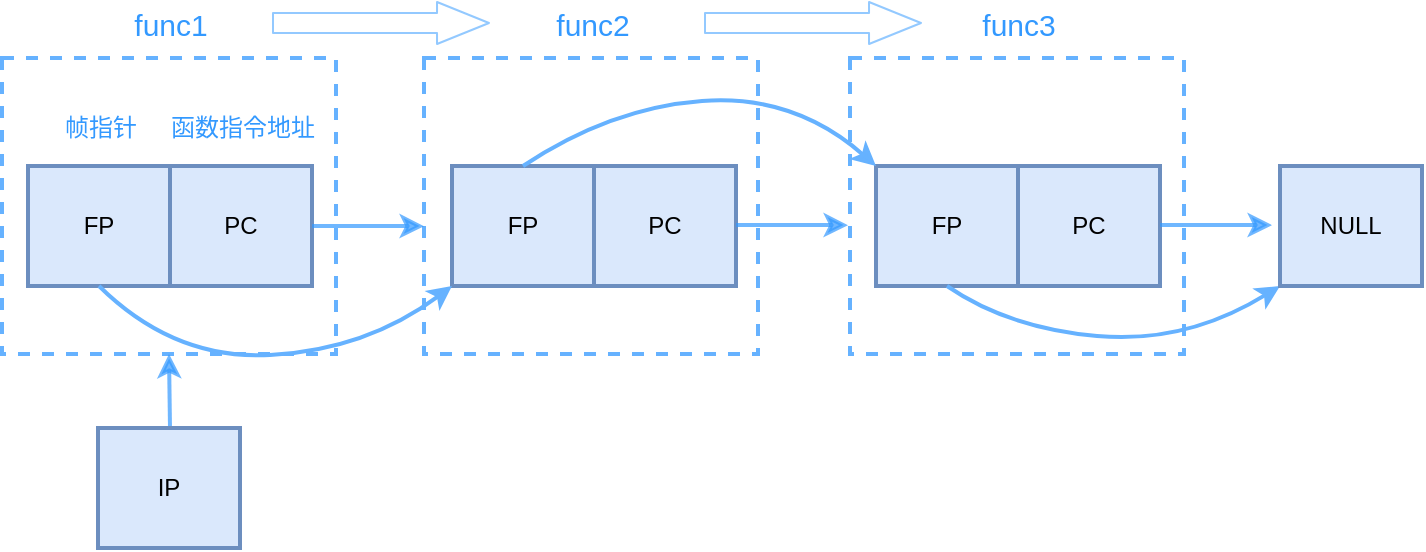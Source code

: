 <mxfile version="13.6.2" type="github">
  <diagram id="p9JAmEwspsk7bqvlZ2XF" name="Page-1">
    <mxGraphModel dx="786" dy="539" grid="0" gridSize="10" guides="1" tooltips="1" connect="1" arrows="1" fold="1" page="1" pageScale="1" pageWidth="827" pageHeight="1169" math="0" shadow="0">
      <root>
        <mxCell id="0" />
        <mxCell id="1" parent="0" />
        <mxCell id="4idgu7EIr6EQUySL27Tn-21" value="" style="rounded=0;whiteSpace=wrap;html=1;strokeWidth=2;fontColor=#3399FF;dashed=1;strokeColor=#66B2FF;" vertex="1" parent="1">
          <mxGeometry x="464" y="147" width="167" height="148" as="geometry" />
        </mxCell>
        <mxCell id="4idgu7EIr6EQUySL27Tn-22" value="func3" style="text;html=1;align=center;verticalAlign=middle;resizable=0;points=[];autosize=1;fontColor=#3399FF;fontSize=15;" vertex="1" parent="1">
          <mxGeometry x="524.5" y="119" width="47" height="22" as="geometry" />
        </mxCell>
        <mxCell id="4idgu7EIr6EQUySL27Tn-19" value="" style="rounded=0;whiteSpace=wrap;html=1;strokeWidth=2;fontColor=#3399FF;dashed=1;strokeColor=#66B2FF;" vertex="1" parent="1">
          <mxGeometry x="251" y="147" width="167" height="148" as="geometry" />
        </mxCell>
        <mxCell id="4idgu7EIr6EQUySL27Tn-20" value="func2" style="text;html=1;align=center;verticalAlign=middle;resizable=0;points=[];autosize=1;fontColor=#3399FF;fontSize=15;" vertex="1" parent="1">
          <mxGeometry x="311.5" y="119" width="47" height="22" as="geometry" />
        </mxCell>
        <mxCell id="4idgu7EIr6EQUySL27Tn-17" value="" style="rounded=0;whiteSpace=wrap;html=1;strokeWidth=2;fontColor=#3399FF;dashed=1;strokeColor=#66B2FF;" vertex="1" parent="1">
          <mxGeometry x="40" y="147" width="167" height="148" as="geometry" />
        </mxCell>
        <mxCell id="4idgu7EIr6EQUySL27Tn-1" value="FP" style="rounded=0;whiteSpace=wrap;html=1;fillColor=#dae8fc;strokeColor=#6c8ebf;strokeWidth=2;" vertex="1" parent="1">
          <mxGeometry x="53" y="201" width="71" height="60" as="geometry" />
        </mxCell>
        <mxCell id="4idgu7EIr6EQUySL27Tn-2" value="PC" style="rounded=0;whiteSpace=wrap;html=1;fillColor=#dae8fc;strokeColor=#6c8ebf;strokeWidth=2;" vertex="1" parent="1">
          <mxGeometry x="124" y="201" width="71" height="60" as="geometry" />
        </mxCell>
        <mxCell id="4idgu7EIr6EQUySL27Tn-3" value="FP" style="rounded=0;whiteSpace=wrap;html=1;fillColor=#dae8fc;strokeColor=#6c8ebf;strokeWidth=2;" vertex="1" parent="1">
          <mxGeometry x="265" y="201" width="71" height="60" as="geometry" />
        </mxCell>
        <mxCell id="4idgu7EIr6EQUySL27Tn-4" value="PC" style="rounded=0;whiteSpace=wrap;html=1;fillColor=#dae8fc;strokeColor=#6c8ebf;strokeWidth=2;" vertex="1" parent="1">
          <mxGeometry x="336" y="201" width="71" height="60" as="geometry" />
        </mxCell>
        <mxCell id="4idgu7EIr6EQUySL27Tn-7" value="" style="endArrow=classic;html=1;exitX=0.5;exitY=1;exitDx=0;exitDy=0;entryX=0;entryY=1;entryDx=0;entryDy=0;strokeWidth=2;curved=1;strokeColor=#66B2FF;" edge="1" parent="1" source="4idgu7EIr6EQUySL27Tn-1" target="4idgu7EIr6EQUySL27Tn-3">
          <mxGeometry width="50" height="50" relative="1" as="geometry">
            <mxPoint x="255" y="313" as="sourcePoint" />
            <mxPoint x="305" y="263" as="targetPoint" />
            <Array as="points">
              <mxPoint x="126" y="298" />
              <mxPoint x="222" y="293" />
            </Array>
          </mxGeometry>
        </mxCell>
        <mxCell id="4idgu7EIr6EQUySL27Tn-8" value="FP" style="rounded=0;whiteSpace=wrap;html=1;fillColor=#dae8fc;strokeColor=#6c8ebf;strokeWidth=2;" vertex="1" parent="1">
          <mxGeometry x="477" y="201" width="71" height="60" as="geometry" />
        </mxCell>
        <mxCell id="4idgu7EIr6EQUySL27Tn-9" value="PC" style="rounded=0;whiteSpace=wrap;html=1;fillColor=#dae8fc;strokeColor=#6c8ebf;strokeWidth=2;" vertex="1" parent="1">
          <mxGeometry x="548" y="201" width="71" height="60" as="geometry" />
        </mxCell>
        <mxCell id="4idgu7EIr6EQUySL27Tn-10" value="" style="endArrow=classic;html=1;exitX=0.5;exitY=0;exitDx=0;exitDy=0;entryX=0;entryY=0;entryDx=0;entryDy=0;strokeWidth=2;curved=1;strokeColor=#66B2FF;" edge="1" parent="1" source="4idgu7EIr6EQUySL27Tn-3" target="4idgu7EIr6EQUySL27Tn-8">
          <mxGeometry width="50" height="50" relative="1" as="geometry">
            <mxPoint x="346" y="133" as="sourcePoint" />
            <mxPoint x="522.5" y="133" as="targetPoint" />
            <Array as="points">
              <mxPoint x="344" y="172" />
              <mxPoint x="436" y="165" />
            </Array>
          </mxGeometry>
        </mxCell>
        <mxCell id="4idgu7EIr6EQUySL27Tn-11" value="" style="endArrow=classic;html=1;exitX=0.5;exitY=1;exitDx=0;exitDy=0;entryX=0;entryY=1;entryDx=0;entryDy=0;strokeWidth=2;curved=1;strokeColor=#66B2FF;" edge="1" parent="1" source="4idgu7EIr6EQUySL27Tn-8" target="4idgu7EIr6EQUySL27Tn-13">
          <mxGeometry width="50" height="50" relative="1" as="geometry">
            <mxPoint x="587" y="265" as="sourcePoint" />
            <mxPoint x="763.5" y="265" as="targetPoint" />
            <Array as="points">
              <mxPoint x="543" y="282" />
              <mxPoint x="632" y="290" />
            </Array>
          </mxGeometry>
        </mxCell>
        <mxCell id="4idgu7EIr6EQUySL27Tn-13" value="NULL" style="rounded=0;whiteSpace=wrap;html=1;fillColor=#dae8fc;strokeColor=#6c8ebf;strokeWidth=2;" vertex="1" parent="1">
          <mxGeometry x="679" y="201" width="71" height="60" as="geometry" />
        </mxCell>
        <mxCell id="4idgu7EIr6EQUySL27Tn-14" value="帧指针" style="text;html=1;align=center;verticalAlign=middle;resizable=0;points=[];autosize=1;strokeWidth=2;fontColor=#3399FF;" vertex="1" parent="1">
          <mxGeometry x="65.5" y="173" width="46" height="18" as="geometry" />
        </mxCell>
        <mxCell id="4idgu7EIr6EQUySL27Tn-15" value="函数指令地址" style="text;html=1;align=center;verticalAlign=middle;resizable=0;points=[];autosize=1;fontColor=#3399FF;" vertex="1" parent="1">
          <mxGeometry x="118.5" y="173" width="82" height="18" as="geometry" />
        </mxCell>
        <mxCell id="4idgu7EIr6EQUySL27Tn-24" style="edgeStyle=none;curved=1;orthogonalLoop=1;jettySize=auto;html=1;strokeColor=#66B2FF;strokeWidth=1;fontSize=15;fontColor=#3399FF;shape=flexArrow;startSize=2;endSize=8.33;startArrow=none;startFill=0;opacity=70;endWidth=10;" edge="1" parent="1">
          <mxGeometry relative="1" as="geometry">
            <mxPoint x="175" y="129.5" as="sourcePoint" />
            <mxPoint x="284" y="129.5" as="targetPoint" />
            <Array as="points" />
          </mxGeometry>
        </mxCell>
        <mxCell id="4idgu7EIr6EQUySL27Tn-18" value="func1" style="text;html=1;align=center;verticalAlign=middle;resizable=0;points=[];autosize=1;fontColor=#3399FF;fontSize=15;" vertex="1" parent="1">
          <mxGeometry x="100.5" y="119" width="47" height="22" as="geometry" />
        </mxCell>
        <mxCell id="4idgu7EIr6EQUySL27Tn-25" style="edgeStyle=none;curved=1;orthogonalLoop=1;jettySize=auto;html=1;strokeColor=#66B2FF;strokeWidth=1;fontSize=15;fontColor=#3399FF;shape=flexArrow;startSize=2;endSize=8.33;startArrow=none;startFill=0;opacity=70;endWidth=10;" edge="1" parent="1">
          <mxGeometry relative="1" as="geometry">
            <mxPoint x="391" y="129.5" as="sourcePoint" />
            <mxPoint x="500" y="129.5" as="targetPoint" />
            <Array as="points" />
          </mxGeometry>
        </mxCell>
        <mxCell id="4idgu7EIr6EQUySL27Tn-26" value="" style="endArrow=classic;html=1;strokeWidth=2;fontSize=15;fontColor=#3399FF;opacity=70;exitX=1;exitY=0.5;exitDx=0;exitDy=0;entryX=0;entryY=0.568;entryDx=0;entryDy=0;entryPerimeter=0;strokeColor=#3399FF;" edge="1" parent="1" source="4idgu7EIr6EQUySL27Tn-2" target="4idgu7EIr6EQUySL27Tn-19">
          <mxGeometry width="50" height="50" relative="1" as="geometry">
            <mxPoint x="360" y="308" as="sourcePoint" />
            <mxPoint x="247" y="233" as="targetPoint" />
          </mxGeometry>
        </mxCell>
        <mxCell id="4idgu7EIr6EQUySL27Tn-28" value="" style="endArrow=classic;html=1;strokeWidth=2;fontSize=15;fontColor=#3399FF;opacity=70;exitX=1;exitY=0.5;exitDx=0;exitDy=0;entryX=0;entryY=0.568;entryDx=0;entryDy=0;entryPerimeter=0;strokeColor=#3399FF;" edge="1" parent="1">
          <mxGeometry width="50" height="50" relative="1" as="geometry">
            <mxPoint x="407" y="230.5" as="sourcePoint" />
            <mxPoint x="463" y="230.564" as="targetPoint" />
          </mxGeometry>
        </mxCell>
        <mxCell id="4idgu7EIr6EQUySL27Tn-29" value="" style="endArrow=classic;html=1;strokeWidth=2;fontSize=15;fontColor=#3399FF;opacity=70;exitX=1;exitY=0.5;exitDx=0;exitDy=0;entryX=0;entryY=0.568;entryDx=0;entryDy=0;entryPerimeter=0;strokeColor=#3399FF;" edge="1" parent="1">
          <mxGeometry width="50" height="50" relative="1" as="geometry">
            <mxPoint x="619" y="230.5" as="sourcePoint" />
            <mxPoint x="675" y="230.564" as="targetPoint" />
          </mxGeometry>
        </mxCell>
        <mxCell id="4idgu7EIr6EQUySL27Tn-31" value="" style="endArrow=classic;html=1;strokeWidth=2;fontSize=15;fontColor=#3399FF;opacity=70;entryX=0.5;entryY=1;entryDx=0;entryDy=0;strokeColor=#3399FF;" edge="1" parent="1" target="4idgu7EIr6EQUySL27Tn-17">
          <mxGeometry width="50" height="50" relative="1" as="geometry">
            <mxPoint x="124" y="332" as="sourcePoint" />
            <mxPoint x="174.5" y="332.064" as="targetPoint" />
          </mxGeometry>
        </mxCell>
        <mxCell id="4idgu7EIr6EQUySL27Tn-33" value="IP" style="rounded=0;whiteSpace=wrap;html=1;fillColor=#dae8fc;strokeColor=#6c8ebf;strokeWidth=2;" vertex="1" parent="1">
          <mxGeometry x="88" y="332" width="71" height="60" as="geometry" />
        </mxCell>
      </root>
    </mxGraphModel>
  </diagram>
</mxfile>

